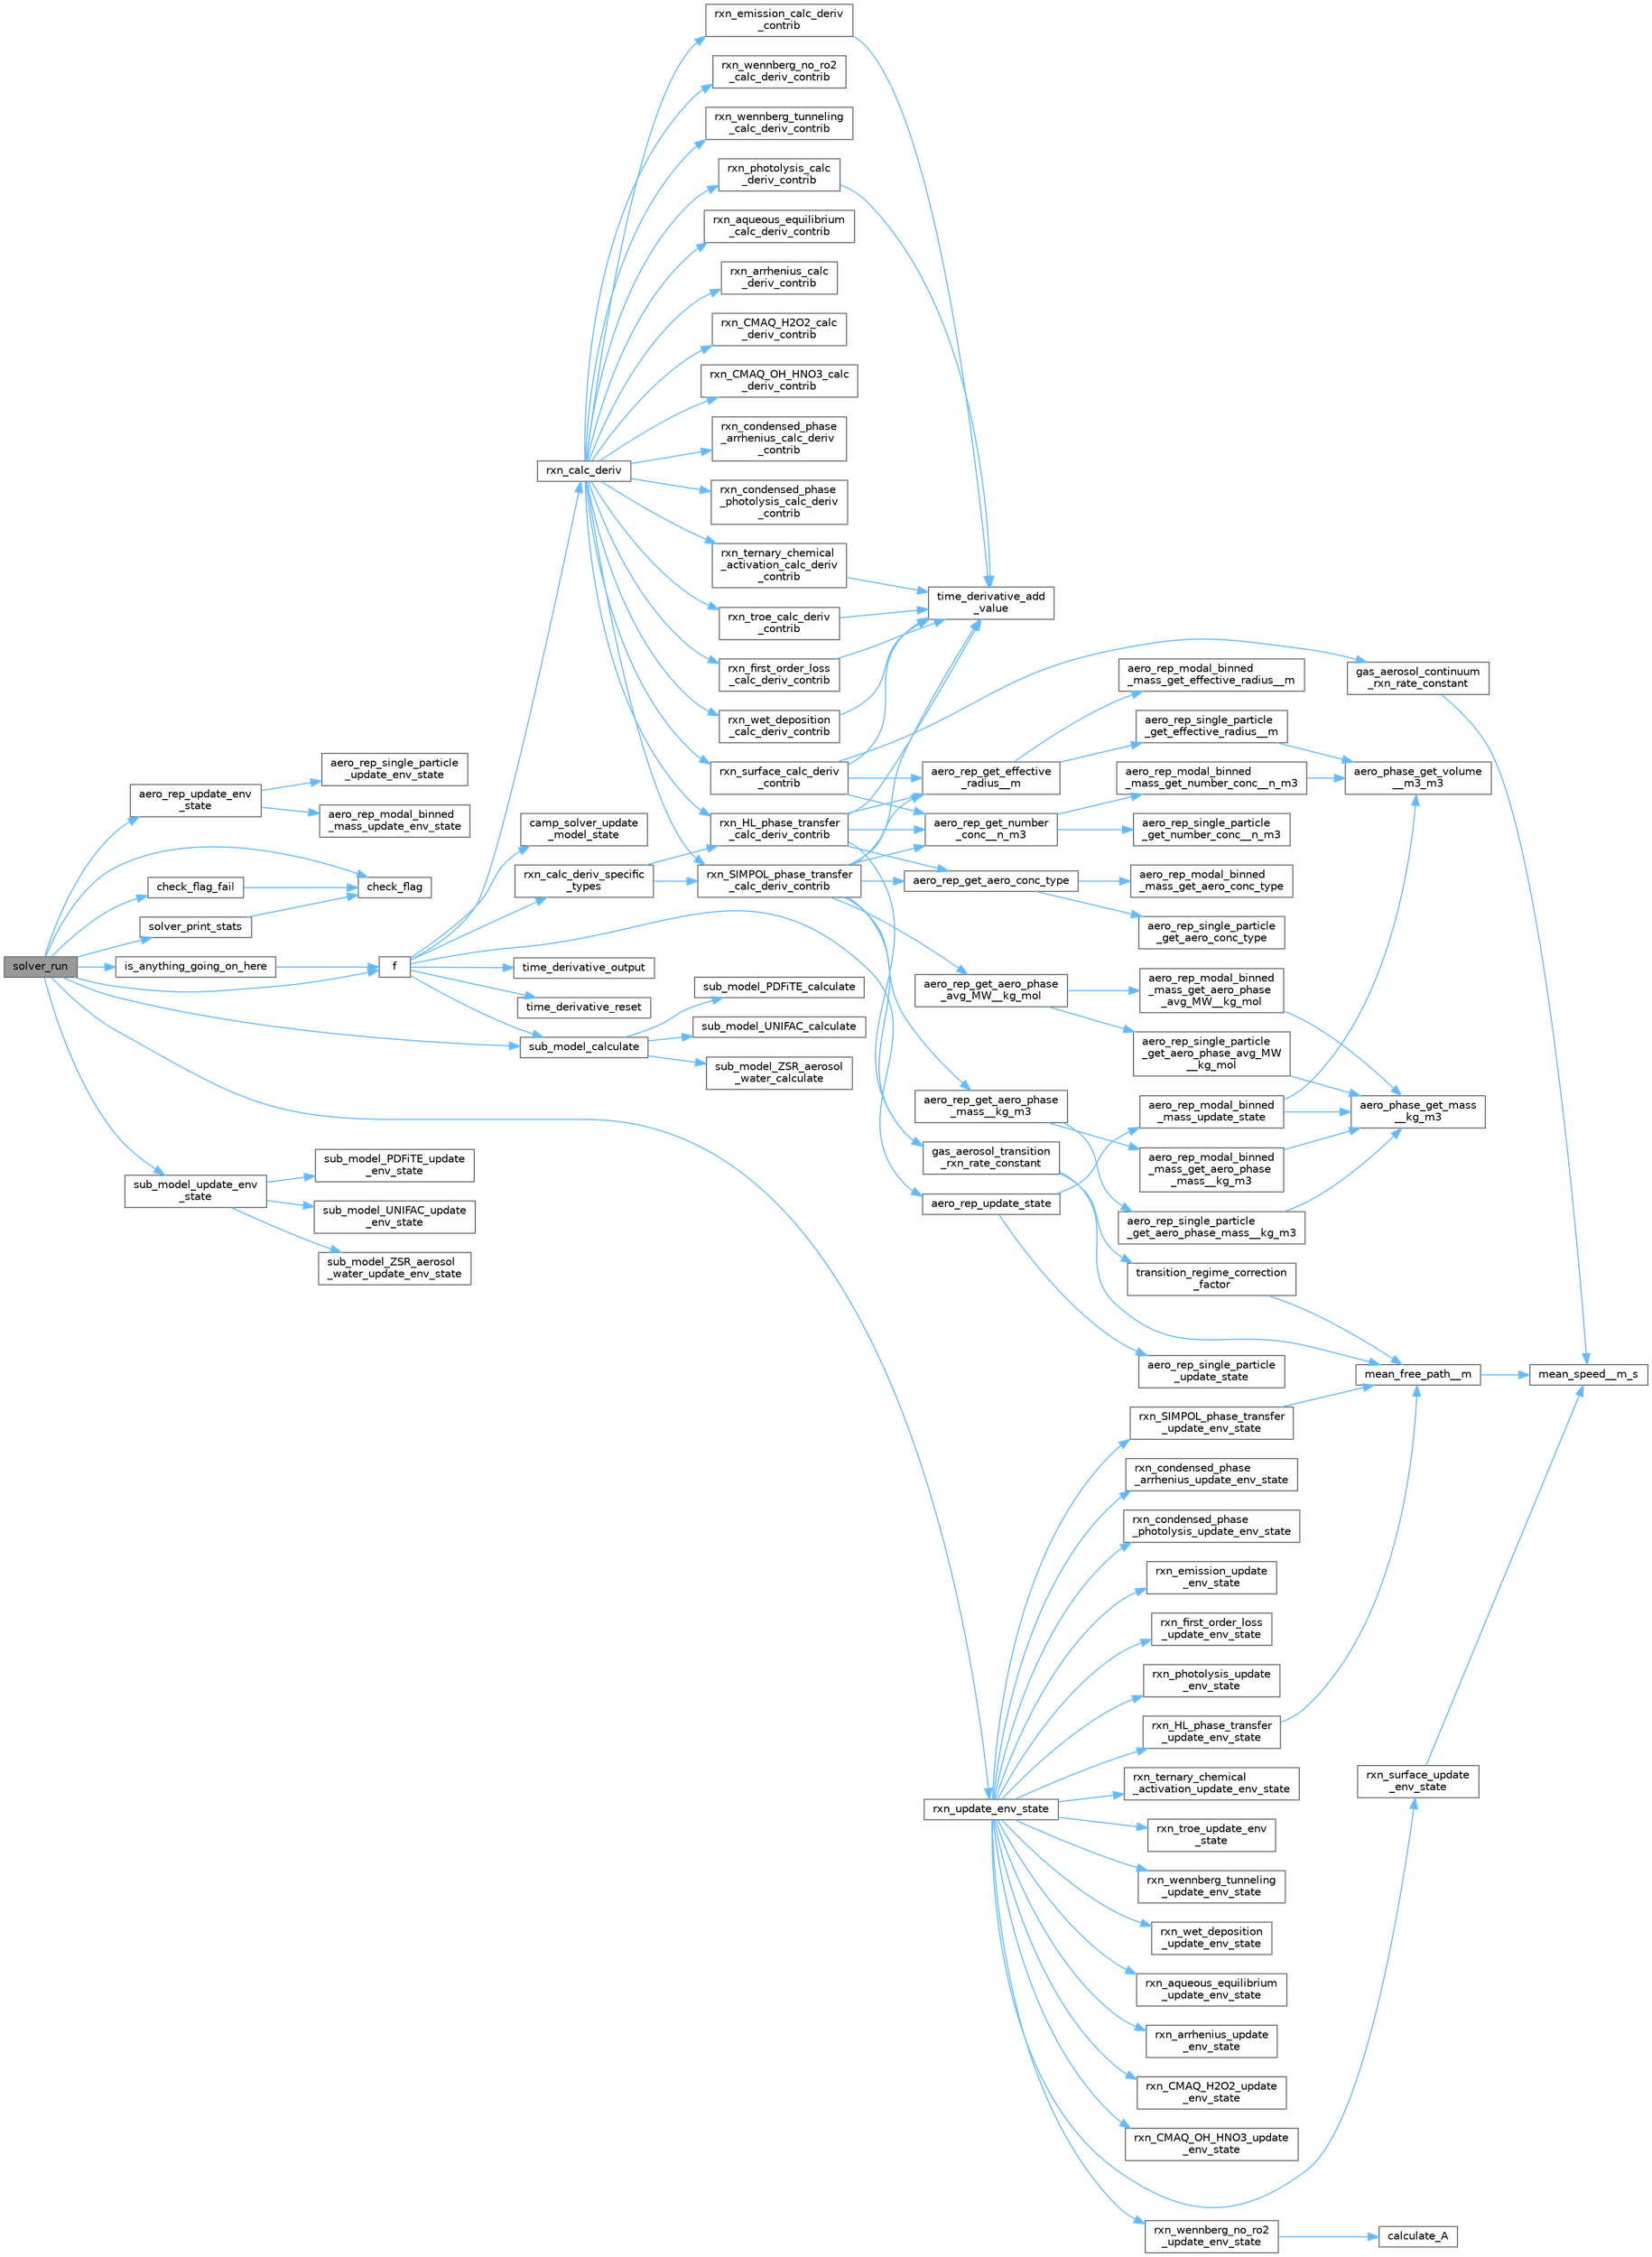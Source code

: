 digraph "solver_run"
{
 // LATEX_PDF_SIZE
  bgcolor="transparent";
  edge [fontname=Helvetica,fontsize=10,labelfontname=Helvetica,labelfontsize=10];
  node [fontname=Helvetica,fontsize=10,shape=box,height=0.2,width=0.4];
  rankdir="LR";
  Node1 [label="solver_run",height=0.2,width=0.4,color="gray40", fillcolor="grey60", style="filled", fontcolor="black",tooltip="Solve for a given timestep."];
  Node1 -> Node2 [color="steelblue1",style="solid"];
  Node2 [label="aero_rep_update_env\l_state",height=0.2,width=0.4,color="grey40", fillcolor="white", style="filled",URL="$aero__rep__solver_8c.html#a12de9a6d2ba14abd79aff561014feeb9",tooltip="Update the aerosol representations for new environmental conditions."];
  Node2 -> Node3 [color="steelblue1",style="solid"];
  Node3 [label="aero_rep_modal_binned\l_mass_update_env_state",height=0.2,width=0.4,color="grey40", fillcolor="white", style="filled",URL="$aero__rep__modal__binned__mass_8c.html#a643ed1219181994b7427b80b71e0ce23",tooltip="Update aerosol representation data for new environmental conditions."];
  Node2 -> Node4 [color="steelblue1",style="solid"];
  Node4 [label="aero_rep_single_particle\l_update_env_state",height=0.2,width=0.4,color="grey40", fillcolor="white", style="filled",URL="$aero__rep__single__particle_8c.html#abb3778ac04df76a32ac3359b8cabe51b",tooltip="Update aerosol representation data for new environmental conditions."];
  Node1 -> Node5 [color="steelblue1",style="solid"];
  Node5 [label="check_flag",height=0.2,width=0.4,color="grey40", fillcolor="white", style="filled",URL="$camp__solver_8c.html#a08519bb4526ffd3db7f49b33ba7600aa",tooltip="Check the return value of a SUNDIALS function."];
  Node1 -> Node6 [color="steelblue1",style="solid"];
  Node6 [label="check_flag_fail",height=0.2,width=0.4,color="grey40", fillcolor="white", style="filled",URL="$camp__solver_8c.html#a736da263e758eddff5578b8685edc459",tooltip="Check the return value of a SUNDIALS function and exit on failure."];
  Node6 -> Node5 [color="steelblue1",style="solid"];
  Node1 -> Node7 [color="steelblue1",style="solid"];
  Node7 [label="f",height=0.2,width=0.4,color="grey40", fillcolor="white", style="filled",URL="$camp__solver_8c.html#ac55302bc18db0d68d78f543aad6a16c4",tooltip="Compute the time derivative f(t,y)"];
  Node7 -> Node8 [color="steelblue1",style="solid"];
  Node8 [label="aero_rep_update_state",height=0.2,width=0.4,color="grey40", fillcolor="white", style="filled",URL="$aero__rep__solver_8c.html#a42041b486fc391bc9abeee5d1ad666b2",tooltip="Update the aerosol representations for a new state."];
  Node8 -> Node9 [color="steelblue1",style="solid"];
  Node9 [label="aero_rep_modal_binned\l_mass_update_state",height=0.2,width=0.4,color="grey40", fillcolor="white", style="filled",URL="$aero__rep__modal__binned__mass_8c.html#a567e448c1ea25085add6257c6b8930c6",tooltip="Update aerosol representation data for a new state."];
  Node9 -> Node10 [color="steelblue1",style="solid"];
  Node10 [label="aero_phase_get_mass\l__kg_m3",height=0.2,width=0.4,color="grey40", fillcolor="white", style="filled",URL="$aero__phase__solver_8c.html#a965e0b9fc79db694be201edd05377dd1",tooltip="Get the mass and average MW in an aerosol phase."];
  Node9 -> Node11 [color="steelblue1",style="solid"];
  Node11 [label="aero_phase_get_volume\l__m3_m3",height=0.2,width=0.4,color="grey40", fillcolor="white", style="filled",URL="$aero__phase__solver_8c.html#a6e493e863924f29d6bd06598fa657f08",tooltip="Get the volume of an aerosol phase."];
  Node8 -> Node12 [color="steelblue1",style="solid"];
  Node12 [label="aero_rep_single_particle\l_update_state",height=0.2,width=0.4,color="grey40", fillcolor="white", style="filled",URL="$aero__rep__single__particle_8c.html#afc5e4c6a81bf52bf0c8ee88037a4954d",tooltip="Update aerosol representation data for a new state."];
  Node7 -> Node13 [color="steelblue1",style="solid"];
  Node13 [label="camp_solver_update\l_model_state",height=0.2,width=0.4,color="grey40", fillcolor="white", style="filled",URL="$camp__solver_8c.html#a21373e1f8bad206f6437deeea571f51c",tooltip="Update the model state from the current solver state."];
  Node7 -> Node14 [color="steelblue1",style="solid"];
  Node14 [label="rxn_calc_deriv",height=0.2,width=0.4,color="grey40", fillcolor="white", style="filled",URL="$rxn__solver_8c.html#af014568140c63dfab9ea1c92b056e3b8",tooltip="Calculate the time derivative ."];
  Node14 -> Node15 [color="steelblue1",style="solid"];
  Node15 [label="rxn_aqueous_equilibrium\l_calc_deriv_contrib",height=0.2,width=0.4,color="grey40", fillcolor="white", style="filled",URL="$rxns_8h.html#a8e696264a0e9f8f72c2cb00b5605cbeb",tooltip=" "];
  Node14 -> Node16 [color="steelblue1",style="solid"];
  Node16 [label="rxn_arrhenius_calc\l_deriv_contrib",height=0.2,width=0.4,color="grey40", fillcolor="white", style="filled",URL="$rxns_8h.html#a760b30a313fd1608941b8ac584a128df",tooltip=" "];
  Node14 -> Node17 [color="steelblue1",style="solid"];
  Node17 [label="rxn_CMAQ_H2O2_calc\l_deriv_contrib",height=0.2,width=0.4,color="grey40", fillcolor="white", style="filled",URL="$rxns_8h.html#a3eb8ba0e04dfdffa6171688dd493d171",tooltip=" "];
  Node14 -> Node18 [color="steelblue1",style="solid"];
  Node18 [label="rxn_CMAQ_OH_HNO3_calc\l_deriv_contrib",height=0.2,width=0.4,color="grey40", fillcolor="white", style="filled",URL="$rxns_8h.html#a2a4e9aea8e3d4a8779ec943d9ccaaad8",tooltip=" "];
  Node14 -> Node19 [color="steelblue1",style="solid"];
  Node19 [label="rxn_condensed_phase\l_arrhenius_calc_deriv\l_contrib",height=0.2,width=0.4,color="grey40", fillcolor="white", style="filled",URL="$rxns_8h.html#a838b8326dbcfa12692ecf289685897a2",tooltip=" "];
  Node14 -> Node20 [color="steelblue1",style="solid"];
  Node20 [label="rxn_condensed_phase\l_photolysis_calc_deriv\l_contrib",height=0.2,width=0.4,color="grey40", fillcolor="white", style="filled",URL="$rxns_8h.html#aa66217f07fe9eae01f2d6d376e421141",tooltip=" "];
  Node14 -> Node21 [color="steelblue1",style="solid"];
  Node21 [label="rxn_emission_calc_deriv\l_contrib",height=0.2,width=0.4,color="grey40", fillcolor="white", style="filled",URL="$rxn__emission_8c.html#a0fc4250b628dae19ab3c2081a283e2b8",tooltip="Calculate contributions to the time derivative  from this reaction."];
  Node21 -> Node22 [color="steelblue1",style="solid"];
  Node22 [label="time_derivative_add\l_value",height=0.2,width=0.4,color="grey40", fillcolor="white", style="filled",URL="$time__derivative_8c.html#af4c9ab5040b544a8ec4b63a1c75922e2",tooltip="Add a contribution to the time derivative."];
  Node14 -> Node23 [color="steelblue1",style="solid"];
  Node23 [label="rxn_first_order_loss\l_calc_deriv_contrib",height=0.2,width=0.4,color="grey40", fillcolor="white", style="filled",URL="$rxn__first__order__loss_8c.html#ac1d2c5d3bf68d6adcdc4183ba340175d",tooltip="Calculate contributions to the time derivative  from this reaction."];
  Node23 -> Node22 [color="steelblue1",style="solid"];
  Node14 -> Node24 [color="steelblue1",style="solid"];
  Node24 [label="rxn_HL_phase_transfer\l_calc_deriv_contrib",height=0.2,width=0.4,color="grey40", fillcolor="white", style="filled",URL="$rxn___h_l__phase__transfer_8c.html#aa82a07e921e3d22fda1d52073b16219d",tooltip="Calculate contributions to the time derivative  from this reaction."];
  Node24 -> Node25 [color="steelblue1",style="solid"];
  Node25 [label="aero_rep_get_aero_conc_type",height=0.2,width=0.4,color="grey40", fillcolor="white", style="filled",URL="$aero__rep__solver_8c.html#a00aee7bec2d9284a74c0eb26d346dc81",tooltip="Check whether aerosol concentrations are per-particle or total for each phase."];
  Node25 -> Node26 [color="steelblue1",style="solid"];
  Node26 [label="aero_rep_modal_binned\l_mass_get_aero_conc_type",height=0.2,width=0.4,color="grey40", fillcolor="white", style="filled",URL="$aero__rep__modal__binned__mass_8c.html#a5806fae1fe7d70369bfb7a0d9c54d12f",tooltip="Get the type of aerosol concentration used."];
  Node25 -> Node27 [color="steelblue1",style="solid"];
  Node27 [label="aero_rep_single_particle\l_get_aero_conc_type",height=0.2,width=0.4,color="grey40", fillcolor="white", style="filled",URL="$aero__rep__single__particle_8c.html#a59114de73dd305d5825a8547155b8946",tooltip="Get the type of aerosol concentration used."];
  Node24 -> Node28 [color="steelblue1",style="solid"];
  Node28 [label="aero_rep_get_effective\l_radius__m",height=0.2,width=0.4,color="grey40", fillcolor="white", style="filled",URL="$aero__rep__solver_8c.html#aab8fc9de2c9bfe5d012e80322a5b653b",tooltip="Get the effective particle radius,  (m)"];
  Node28 -> Node29 [color="steelblue1",style="solid"];
  Node29 [label="aero_rep_modal_binned\l_mass_get_effective_radius__m",height=0.2,width=0.4,color="grey40", fillcolor="white", style="filled",URL="$aero__rep__modal__binned__mass_8c.html#a8d5bf734337581d90c2280ab858ccf96",tooltip="Get the effective particle radius  (m)"];
  Node28 -> Node30 [color="steelblue1",style="solid"];
  Node30 [label="aero_rep_single_particle\l_get_effective_radius__m",height=0.2,width=0.4,color="grey40", fillcolor="white", style="filled",URL="$aero__rep__single__particle_8c.html#a48b11d345d89071d34e67b5063b1b891",tooltip="Get the effective particle radius  (m)"];
  Node30 -> Node11 [color="steelblue1",style="solid"];
  Node24 -> Node31 [color="steelblue1",style="solid"];
  Node31 [label="aero_rep_get_number\l_conc__n_m3",height=0.2,width=0.4,color="grey40", fillcolor="white", style="filled",URL="$aero__rep__solver_8c.html#aa56870eb4fe20532461b1634d7688210",tooltip="Get the particle number concentration  ( )"];
  Node31 -> Node32 [color="steelblue1",style="solid"];
  Node32 [label="aero_rep_modal_binned\l_mass_get_number_conc__n_m3",height=0.2,width=0.4,color="grey40", fillcolor="white", style="filled",URL="$aero__rep__modal__binned__mass_8c.html#a2e585253c19aa48dec8c55b963999e9d",tooltip="Get the particle number concentration  ( )"];
  Node32 -> Node11 [color="steelblue1",style="solid"];
  Node31 -> Node33 [color="steelblue1",style="solid"];
  Node33 [label="aero_rep_single_particle\l_get_number_conc__n_m3",height=0.2,width=0.4,color="grey40", fillcolor="white", style="filled",URL="$aero__rep__single__particle_8c.html#afa7d35b774d0ab4d7cad7fb30d75e897",tooltip="Get the particle number concentration  ( )"];
  Node24 -> Node34 [color="steelblue1",style="solid"];
  Node34 [label="gas_aerosol_transition\l_rxn_rate_constant",height=0.2,width=0.4,color="grey40", fillcolor="white", style="filled",URL="$util_8h.html#adfe7ce1a7c219664c7a382f24068b1a1",tooltip=" "];
  Node34 -> Node35 [color="steelblue1",style="solid"];
  Node35 [label="mean_free_path__m",height=0.2,width=0.4,color="grey40", fillcolor="white", style="filled",URL="$util_8h.html#ae1c969544a10c17746622cf73186835c",tooltip=" "];
  Node35 -> Node36 [color="steelblue1",style="solid"];
  Node36 [label="mean_speed__m_s",height=0.2,width=0.4,color="grey40", fillcolor="white", style="filled",URL="$util_8h.html#a77fbb355dc943308c5632fe698e81363",tooltip=" "];
  Node34 -> Node37 [color="steelblue1",style="solid"];
  Node37 [label="transition_regime_correction\l_factor",height=0.2,width=0.4,color="grey40", fillcolor="white", style="filled",URL="$util_8h.html#a0ade6cf865e738fbd0629ca08500679d",tooltip=" "];
  Node37 -> Node35 [color="steelblue1",style="solid"];
  Node24 -> Node22 [color="steelblue1",style="solid"];
  Node14 -> Node38 [color="steelblue1",style="solid"];
  Node38 [label="rxn_photolysis_calc\l_deriv_contrib",height=0.2,width=0.4,color="grey40", fillcolor="white", style="filled",URL="$rxn__photolysis_8c.html#a821ebabf2abba0aa6b465747178f33d6",tooltip="Calculate contributions to the time derivative  from this reaction."];
  Node38 -> Node22 [color="steelblue1",style="solid"];
  Node14 -> Node39 [color="steelblue1",style="solid"];
  Node39 [label="rxn_SIMPOL_phase_transfer\l_calc_deriv_contrib",height=0.2,width=0.4,color="grey40", fillcolor="white", style="filled",URL="$rxn___s_i_m_p_o_l__phase__transfer_8c.html#a8387f10a0a5aa0b38cc545859542f3c4",tooltip="Calculate contributions to the time derivative  from this reaction."];
  Node39 -> Node25 [color="steelblue1",style="solid"];
  Node39 -> Node40 [color="steelblue1",style="solid"];
  Node40 [label="aero_rep_get_aero_phase\l_avg_MW__kg_mol",height=0.2,width=0.4,color="grey40", fillcolor="white", style="filled",URL="$aero__rep__solver_8c.html#a513044e29b338d17d02b5bc472a8046f",tooltip="Get the average molecular weight of an aerosol phase in this representation  ( )"];
  Node40 -> Node41 [color="steelblue1",style="solid"];
  Node41 [label="aero_rep_modal_binned\l_mass_get_aero_phase\l_avg_MW__kg_mol",height=0.2,width=0.4,color="grey40", fillcolor="white", style="filled",URL="$aero__rep__modal__binned__mass_8c.html#a2c1fd8badaa6ebffd2b45ab5314c1279",tooltip="Get the average molecular weight in an aerosol phase  ( )"];
  Node41 -> Node10 [color="steelblue1",style="solid"];
  Node40 -> Node42 [color="steelblue1",style="solid"];
  Node42 [label="aero_rep_single_particle\l_get_aero_phase_avg_MW\l__kg_mol",height=0.2,width=0.4,color="grey40", fillcolor="white", style="filled",URL="$aero__rep__single__particle_8c.html#a203b6931fd5a504b7cc1750eb582b60c",tooltip="Get the average molecular weight in an aerosol phase  ( )"];
  Node42 -> Node10 [color="steelblue1",style="solid"];
  Node39 -> Node43 [color="steelblue1",style="solid"];
  Node43 [label="aero_rep_get_aero_phase\l_mass__kg_m3",height=0.2,width=0.4,color="grey40", fillcolor="white", style="filled",URL="$aero__rep__solver_8c.html#a0d5fc5c14f5fc182d80811b27c644e86",tooltip="Get the total mass of an aerosol phase in this representation  ( )"];
  Node43 -> Node44 [color="steelblue1",style="solid"];
  Node44 [label="aero_rep_modal_binned\l_mass_get_aero_phase\l_mass__kg_m3",height=0.2,width=0.4,color="grey40", fillcolor="white", style="filled",URL="$aero__rep__modal__binned__mass_8c.html#aa84e95ce69656ab640edfdb32cc71d4c",tooltip="Get the total mass in an aerosol phase  ( )"];
  Node44 -> Node10 [color="steelblue1",style="solid"];
  Node43 -> Node45 [color="steelblue1",style="solid"];
  Node45 [label="aero_rep_single_particle\l_get_aero_phase_mass__kg_m3",height=0.2,width=0.4,color="grey40", fillcolor="white", style="filled",URL="$aero__rep__single__particle_8c.html#ad49c89b34b57e5b644d6506ead9dea34",tooltip="Get the total mass in an aerosol phase  ( )"];
  Node45 -> Node10 [color="steelblue1",style="solid"];
  Node39 -> Node28 [color="steelblue1",style="solid"];
  Node39 -> Node31 [color="steelblue1",style="solid"];
  Node39 -> Node34 [color="steelblue1",style="solid"];
  Node39 -> Node22 [color="steelblue1",style="solid"];
  Node14 -> Node46 [color="steelblue1",style="solid"];
  Node46 [label="rxn_surface_calc_deriv\l_contrib",height=0.2,width=0.4,color="grey40", fillcolor="white", style="filled",URL="$rxn__surface_8c.html#a5bb30760087399bd04a9f9e16f0fab1f",tooltip="Calculate contributions to the time derivative  from this reaction."];
  Node46 -> Node28 [color="steelblue1",style="solid"];
  Node46 -> Node31 [color="steelblue1",style="solid"];
  Node46 -> Node47 [color="steelblue1",style="solid"];
  Node47 [label="gas_aerosol_continuum\l_rxn_rate_constant",height=0.2,width=0.4,color="grey40", fillcolor="white", style="filled",URL="$util_8h.html#afde219af97ef99e021d59c7ca18b9277",tooltip=" "];
  Node47 -> Node36 [color="steelblue1",style="solid"];
  Node46 -> Node22 [color="steelblue1",style="solid"];
  Node14 -> Node48 [color="steelblue1",style="solid"];
  Node48 [label="rxn_ternary_chemical\l_activation_calc_deriv\l_contrib",height=0.2,width=0.4,color="grey40", fillcolor="white", style="filled",URL="$rxn__ternary__chemical__activation_8c.html#aab9c65ccd4b8614889c1462e2500e6b9",tooltip="Calculate contributions to the time derivative  from this reaction."];
  Node48 -> Node22 [color="steelblue1",style="solid"];
  Node14 -> Node49 [color="steelblue1",style="solid"];
  Node49 [label="rxn_troe_calc_deriv\l_contrib",height=0.2,width=0.4,color="grey40", fillcolor="white", style="filled",URL="$rxn__troe_8c.html#ae2174a745239e629f1c5480a52c3f6f2",tooltip="Calculate contributions to the time derivative  from this reaction."];
  Node49 -> Node22 [color="steelblue1",style="solid"];
  Node14 -> Node50 [color="steelblue1",style="solid"];
  Node50 [label="rxn_wennberg_no_ro2\l_calc_deriv_contrib",height=0.2,width=0.4,color="grey40", fillcolor="white", style="filled",URL="$rxns_8h.html#affb30a43f6e32c34d3c4fba241d57b3e",tooltip=" "];
  Node14 -> Node51 [color="steelblue1",style="solid"];
  Node51 [label="rxn_wennberg_tunneling\l_calc_deriv_contrib",height=0.2,width=0.4,color="grey40", fillcolor="white", style="filled",URL="$rxns_8h.html#aaf3a4bd00b50344e978728d2bf6af6d0",tooltip=" "];
  Node14 -> Node52 [color="steelblue1",style="solid"];
  Node52 [label="rxn_wet_deposition\l_calc_deriv_contrib",height=0.2,width=0.4,color="grey40", fillcolor="white", style="filled",URL="$rxn__wet__deposition_8c.html#a6aec5e3d4cbb3a9e0d993a1780c42ecd",tooltip="Calculate contributions to the time derivative  from this reaction."];
  Node52 -> Node22 [color="steelblue1",style="solid"];
  Node7 -> Node53 [color="steelblue1",style="solid"];
  Node53 [label="rxn_calc_deriv_specific\l_types",height=0.2,width=0.4,color="grey40", fillcolor="white", style="filled",URL="$rxn__solver_8c.html#a066fddd15835cba3a8b519fb734bd552",tooltip="Calculate the time derivative  for only some specific types."];
  Node53 -> Node24 [color="steelblue1",style="solid"];
  Node53 -> Node39 [color="steelblue1",style="solid"];
  Node7 -> Node54 [color="steelblue1",style="solid"];
  Node54 [label="sub_model_calculate",height=0.2,width=0.4,color="grey40", fillcolor="white", style="filled",URL="$sub__model__solver_8c.html#a7f9027610b25bafcc5b6c5af1344dd65",tooltip="Perform the sub model calculations for the current model state."];
  Node54 -> Node55 [color="steelblue1",style="solid"];
  Node55 [label="sub_model_PDFiTE_calculate",height=0.2,width=0.4,color="grey40", fillcolor="white", style="filled",URL="$sub__model___p_d_fi_t_e_8c.html#a2f46f791a4a74c77e283b5afb91911aa",tooltip="Perform the sub-model calculations for the current model state."];
  Node54 -> Node56 [color="steelblue1",style="solid"];
  Node56 [label="sub_model_UNIFAC_calculate",height=0.2,width=0.4,color="grey40", fillcolor="white", style="filled",URL="$sub__model___u_n_i_f_a_c_8c.html#a91d55564c556bf61d6bf0ccac7b43e4b",tooltip="Perform the sub-model calculations for the current model state."];
  Node54 -> Node57 [color="steelblue1",style="solid"];
  Node57 [label="sub_model_ZSR_aerosol\l_water_calculate",height=0.2,width=0.4,color="grey40", fillcolor="white", style="filled",URL="$sub__model___z_s_r__aerosol__water_8c.html#a6639a32646d84e02917b64167f36ea89",tooltip="Do pre-derivative calculations."];
  Node7 -> Node58 [color="steelblue1",style="solid"];
  Node58 [label="time_derivative_output",height=0.2,width=0.4,color="grey40", fillcolor="white", style="filled",URL="$time__derivative_8c.html#ae2c31a72134750c12f2f5d8e32c3a99d",tooltip="Output the current derivative array."];
  Node7 -> Node59 [color="steelblue1",style="solid"];
  Node59 [label="time_derivative_reset",height=0.2,width=0.4,color="grey40", fillcolor="white", style="filled",URL="$time__derivative_8c.html#a72dd19ea5bc2be11ace50e82bbd7857f",tooltip="Reset the derivative."];
  Node1 -> Node60 [color="steelblue1",style="solid"];
  Node60 [label="is_anything_going_on_here",height=0.2,width=0.4,color="grey40", fillcolor="white", style="filled",URL="$camp__solver_8c.html#a51bc2a16028d4c72dd39669c31f6fc17",tooltip="Determine if there is anything to solve."];
  Node60 -> Node7 [color="steelblue1",style="solid"];
  Node1 -> Node61 [color="steelblue1",style="solid"];
  Node61 [label="rxn_update_env_state",height=0.2,width=0.4,color="grey40", fillcolor="white", style="filled",URL="$rxn__solver_8c.html#ab3d4bbab05647b5931a81ead002a5805",tooltip="Update reaction data for new environmental state."];
  Node61 -> Node62 [color="steelblue1",style="solid"];
  Node62 [label="rxn_aqueous_equilibrium\l_update_env_state",height=0.2,width=0.4,color="grey40", fillcolor="white", style="filled",URL="$rxn__aqueous__equilibrium_8c.html#a0195133a7e3e489e6580f8feae67b6ee",tooltip="Update reaction data for new environmental conditions."];
  Node61 -> Node63 [color="steelblue1",style="solid"];
  Node63 [label="rxn_arrhenius_update\l_env_state",height=0.2,width=0.4,color="grey40", fillcolor="white", style="filled",URL="$rxn__arrhenius_8c.html#aa80f17dc28b8494f62c9e8df1c9fa68e",tooltip="Update reaction data for new environmental conditions."];
  Node61 -> Node64 [color="steelblue1",style="solid"];
  Node64 [label="rxn_CMAQ_H2O2_update\l_env_state",height=0.2,width=0.4,color="grey40", fillcolor="white", style="filled",URL="$rxn___c_m_a_q___h2_o2_8c.html#a21dfd7c08cc181e0d64fe5df3f6459fd",tooltip="Update reaction data for new environmental conditions."];
  Node61 -> Node65 [color="steelblue1",style="solid"];
  Node65 [label="rxn_CMAQ_OH_HNO3_update\l_env_state",height=0.2,width=0.4,color="grey40", fillcolor="white", style="filled",URL="$rxn___c_m_a_q___o_h___h_n_o3_8c.html#a34fb4ef73f1495b6fa99808153224aae",tooltip="Update reaction data for new environmental conditions."];
  Node61 -> Node66 [color="steelblue1",style="solid"];
  Node66 [label="rxn_condensed_phase\l_arrhenius_update_env_state",height=0.2,width=0.4,color="grey40", fillcolor="white", style="filled",URL="$rxn__condensed__phase__arrhenius_8c.html#a7c243d69c88a04756e539c34fef8d8b1",tooltip="Update reaction data for new environmental conditions."];
  Node61 -> Node67 [color="steelblue1",style="solid"];
  Node67 [label="rxn_condensed_phase\l_photolysis_update_env_state",height=0.2,width=0.4,color="grey40", fillcolor="white", style="filled",URL="$rxn__condensed__phase__photolysis_8c.html#a78cd0a76091e335b5a34b63caae7eec0",tooltip="Update reaction data for new environmental conditions."];
  Node61 -> Node68 [color="steelblue1",style="solid"];
  Node68 [label="rxn_emission_update\l_env_state",height=0.2,width=0.4,color="grey40", fillcolor="white", style="filled",URL="$rxn__emission_8c.html#adccb35681c5b5a230fbb64376c84e6d8",tooltip="Update reaction data for new environmental conditions."];
  Node61 -> Node69 [color="steelblue1",style="solid"];
  Node69 [label="rxn_first_order_loss\l_update_env_state",height=0.2,width=0.4,color="grey40", fillcolor="white", style="filled",URL="$rxn__first__order__loss_8c.html#ac31fd29a881698e3bb9f30b4b91ffddb",tooltip="Update reaction data for new environmental conditions."];
  Node61 -> Node70 [color="steelblue1",style="solid"];
  Node70 [label="rxn_HL_phase_transfer\l_update_env_state",height=0.2,width=0.4,color="grey40", fillcolor="white", style="filled",URL="$rxn___h_l__phase__transfer_8c.html#a53a6e2e8532852ea1b23266b2ff3db12",tooltip="Update reaction data for new environmental conditions."];
  Node70 -> Node35 [color="steelblue1",style="solid"];
  Node61 -> Node71 [color="steelblue1",style="solid"];
  Node71 [label="rxn_photolysis_update\l_env_state",height=0.2,width=0.4,color="grey40", fillcolor="white", style="filled",URL="$rxn__photolysis_8c.html#a7050f9c7df2b337474e90b49cd563d1d",tooltip="Update reaction data for new environmental conditions."];
  Node61 -> Node72 [color="steelblue1",style="solid"];
  Node72 [label="rxn_SIMPOL_phase_transfer\l_update_env_state",height=0.2,width=0.4,color="grey40", fillcolor="white", style="filled",URL="$rxn___s_i_m_p_o_l__phase__transfer_8c.html#a16e926c16f84b0d8628f10553fc63ce6",tooltip="Update reaction data for new environmental conditions."];
  Node72 -> Node35 [color="steelblue1",style="solid"];
  Node61 -> Node73 [color="steelblue1",style="solid"];
  Node73 [label="rxn_surface_update\l_env_state",height=0.2,width=0.4,color="grey40", fillcolor="white", style="filled",URL="$rxn__surface_8c.html#a1f0c4bf256b37b3b7b054514a997deae",tooltip="Update reaction data for new environmental conditions."];
  Node73 -> Node36 [color="steelblue1",style="solid"];
  Node61 -> Node74 [color="steelblue1",style="solid"];
  Node74 [label="rxn_ternary_chemical\l_activation_update_env_state",height=0.2,width=0.4,color="grey40", fillcolor="white", style="filled",URL="$rxn__ternary__chemical__activation_8c.html#a1aa5967c48da08c40704695d30025ab5",tooltip="Update reaction data for new environmental conditions."];
  Node61 -> Node75 [color="steelblue1",style="solid"];
  Node75 [label="rxn_troe_update_env\l_state",height=0.2,width=0.4,color="grey40", fillcolor="white", style="filled",URL="$rxn__troe_8c.html#ad2f31b90abffa527604e554295d3a40f",tooltip="Update reaction data for new environmental conditions."];
  Node61 -> Node76 [color="steelblue1",style="solid"];
  Node76 [label="rxn_wennberg_no_ro2\l_update_env_state",height=0.2,width=0.4,color="grey40", fillcolor="white", style="filled",URL="$rxn__wennberg__no__ro2_8c.html#a8d2b2b0c571f1601ab1458bec2df79a0",tooltip="Update reaction data for new environmental conditions."];
  Node76 -> Node77 [color="steelblue1",style="solid"];
  Node77 [label="calculate_A",height=0.2,width=0.4,color="grey40", fillcolor="white", style="filled",URL="$rxn__wennberg__no__ro2_8c.html#a030d97a6aca1f035049ca6e8bb86afe3",tooltip="Calculates the Troe-like parameter A(T, [M], n)"];
  Node61 -> Node78 [color="steelblue1",style="solid"];
  Node78 [label="rxn_wennberg_tunneling\l_update_env_state",height=0.2,width=0.4,color="grey40", fillcolor="white", style="filled",URL="$rxn__wennberg__tunneling_8c.html#adc3b7a604cd2f2e0af17b22e7aac0670",tooltip="Update reaction data for new environmental conditions."];
  Node61 -> Node79 [color="steelblue1",style="solid"];
  Node79 [label="rxn_wet_deposition\l_update_env_state",height=0.2,width=0.4,color="grey40", fillcolor="white", style="filled",URL="$rxn__wet__deposition_8c.html#a639ae40ecdc8940c3c36a240738092df",tooltip="Update reaction data for new environmental conditions."];
  Node1 -> Node80 [color="steelblue1",style="solid"];
  Node80 [label="solver_print_stats",height=0.2,width=0.4,color="grey40", fillcolor="white", style="filled",URL="$camp__solver_8c.html#aa27659e81a1e22c9ab59889e8e7cd341",tooltip="Print solver statistics."];
  Node80 -> Node5 [color="steelblue1",style="solid"];
  Node1 -> Node54 [color="steelblue1",style="solid"];
  Node1 -> Node81 [color="steelblue1",style="solid"];
  Node81 [label="sub_model_update_env\l_state",height=0.2,width=0.4,color="grey40", fillcolor="white", style="filled",URL="$sub__model__solver_8c.html#a78345e452d180e21b072ca0bc574042b",tooltip="Update sub model data for a new environmental state."];
  Node81 -> Node82 [color="steelblue1",style="solid"];
  Node82 [label="sub_model_PDFiTE_update\l_env_state",height=0.2,width=0.4,color="grey40", fillcolor="white", style="filled",URL="$sub__model___p_d_fi_t_e_8c.html#ae2d20ec59ac4397714d038f51324809d",tooltip="Update sub model data for new environmental conditions."];
  Node81 -> Node83 [color="steelblue1",style="solid"];
  Node83 [label="sub_model_UNIFAC_update\l_env_state",height=0.2,width=0.4,color="grey40", fillcolor="white", style="filled",URL="$sub__model___u_n_i_f_a_c_8c.html#a43f3628a20f1bf545034554576e9c85c",tooltip="Update sub-model data for new environmental conditions."];
  Node81 -> Node84 [color="steelblue1",style="solid"];
  Node84 [label="sub_model_ZSR_aerosol\l_water_update_env_state",height=0.2,width=0.4,color="grey40", fillcolor="white", style="filled",URL="$sub__model___z_s_r__aerosol__water_8c.html#a915b2885008bfb4bd6c9c37efd6e8d82",tooltip="Update sub model data for new environmental conditions."];
}
